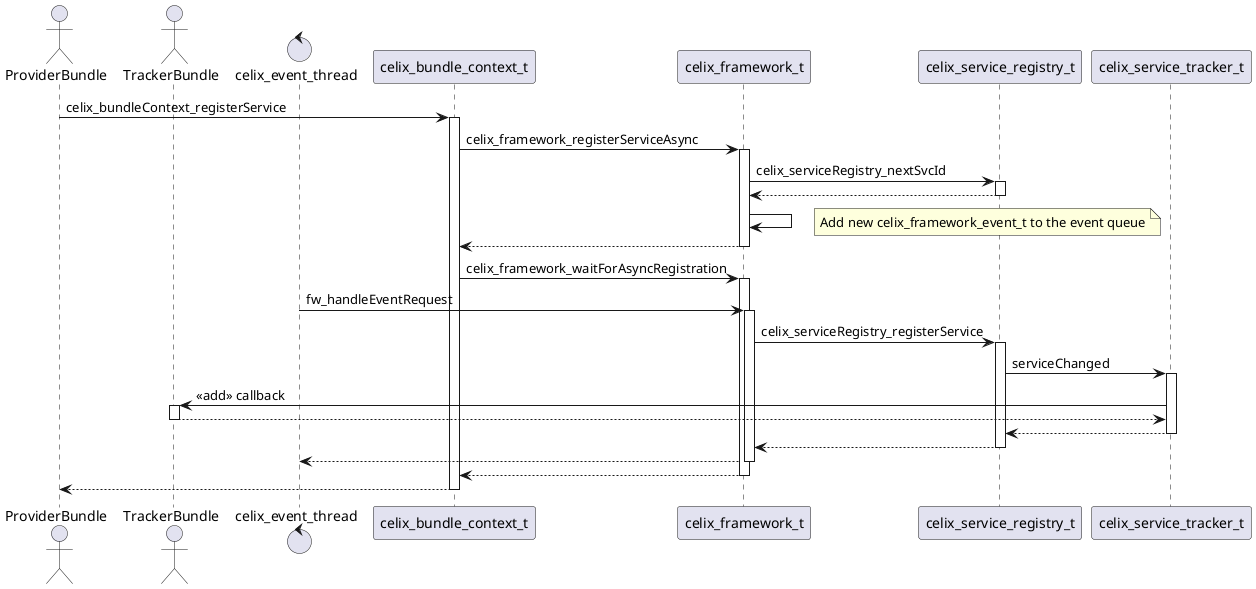 Licensed to the Apache Software Foundation (ASF) under one or more
contributor license agreements.  See the NOTICE file distributed with
this work for additional information regarding copyright ownership.
The ASF licenses this file to You under the Apache License, Version 2.0
(the "License"); you may not use this file except in compliance with
the License.  You may obtain a copy of the License at

    http://www.apache.org/licenses/LICENSE-2.0

Unless required by applicable law or agreed to in writing, software
distributed under the License is distributed on an "AS IS" BASIS,
WITHOUT WARRANTIES OR CONDITIONS OF ANY KIND, either express or implied.
See the License for the specific language governing permissions and
limitations under the License.

@startuml
actor ProviderBundle
actor TrackerBundle
control celix_event_thread

ProviderBundle -> celix_bundle_context_t ++: celix_bundleContext_registerService
celix_bundle_context_t -> celix_framework_t ++: celix_framework_registerServiceAsync
celix_framework_t -> celix_service_registry_t ++: celix_serviceRegistry_nextSvcId
return
celix_framework_t -> celix_framework_t
note right: Add new celix_framework_event_t to the event queue
return

celix_bundle_context_t -> celix_framework_t ++: celix_framework_waitForAsyncRegistration

celix_event_thread -> celix_framework_t ++ : fw_handleEventRequest
celix_framework_t -> celix_service_registry_t ++ : celix_serviceRegistry_registerService
celix_service_registry_t -> celix_service_tracker_t ++ : serviceChanged
celix_service_tracker_t -> TrackerBundle ++ : <<add>> callback
return
return
return
return
return
return

@enduml


